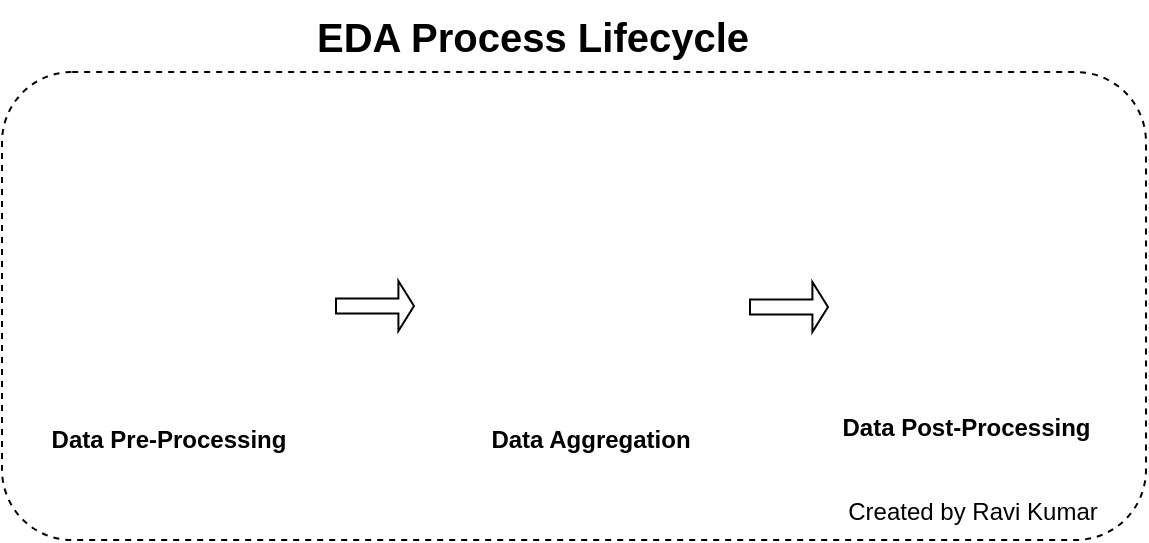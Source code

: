 <mxfile version="20.6.2" type="github">
  <diagram id="lnLX-CoW2G7tyx5--i7n" name="Page-1">
    <mxGraphModel dx="782" dy="468" grid="0" gridSize="10" guides="1" tooltips="1" connect="1" arrows="1" fold="1" page="1" pageScale="1" pageWidth="850" pageHeight="1100" math="0" shadow="0">
      <root>
        <mxCell id="0" />
        <mxCell id="1" parent="0" />
        <mxCell id="tWPZuhtFZ7ciS9JYqS5--1" value="" style="rounded=1;whiteSpace=wrap;html=1;dashed=1;" vertex="1" parent="1">
          <mxGeometry x="135" y="119" width="572" height="234" as="geometry" />
        </mxCell>
        <mxCell id="tWPZuhtFZ7ciS9JYqS5--2" value="Data Pre-Processing" style="shape=image;verticalLabelPosition=bottom;labelBackgroundColor=default;verticalAlign=top;aspect=fixed;imageAspect=0;image=https://cdn-icons-png.flaticon.com/512/3079/3079165.png;fontStyle=1" vertex="1" parent="1">
          <mxGeometry x="141" y="134" width="155" height="155" as="geometry" />
        </mxCell>
        <mxCell id="tWPZuhtFZ7ciS9JYqS5--3" value="Data Aggregation" style="shape=image;verticalLabelPosition=bottom;labelBackgroundColor=default;verticalAlign=top;aspect=fixed;imageAspect=0;image=https://cdn-icons-png.flaticon.com/512/6119/6119386.png;fontStyle=1" vertex="1" parent="1">
          <mxGeometry x="358" y="146" width="143" height="143" as="geometry" />
        </mxCell>
        <mxCell id="tWPZuhtFZ7ciS9JYqS5--4" value="Data Post-Processing" style="shape=image;verticalLabelPosition=bottom;labelBackgroundColor=default;verticalAlign=top;aspect=fixed;imageAspect=0;image=https://cdn-icons-png.flaticon.com/512/2169/2169077.png;fontStyle=1" vertex="1" parent="1">
          <mxGeometry x="552" y="152.25" width="130.5" height="130.5" as="geometry" />
        </mxCell>
        <mxCell id="tWPZuhtFZ7ciS9JYqS5--7" value="" style="shape=singleArrow;whiteSpace=wrap;html=1;" vertex="1" parent="1">
          <mxGeometry x="509" y="224" width="39" height="25" as="geometry" />
        </mxCell>
        <mxCell id="tWPZuhtFZ7ciS9JYqS5--8" value="" style="shape=singleArrow;whiteSpace=wrap;html=1;" vertex="1" parent="1">
          <mxGeometry x="302" y="223.5" width="39" height="25" as="geometry" />
        </mxCell>
        <mxCell id="tWPZuhtFZ7ciS9JYqS5--10" value="&lt;font style=&quot;font-size: 20px;&quot;&gt;&lt;b&gt;EDA Process Lifecycle&lt;/b&gt;&lt;/font&gt;" style="text;html=1;align=center;verticalAlign=middle;resizable=0;points=[];autosize=1;strokeColor=none;fillColor=none;" vertex="1" parent="1">
          <mxGeometry x="283" y="83" width="234" height="36" as="geometry" />
        </mxCell>
        <mxCell id="tWPZuhtFZ7ciS9JYqS5--11" value="&lt;font style=&quot;font-size: 12px;&quot;&gt;Created by Ravi Kumar&lt;/font&gt;" style="text;html=1;align=center;verticalAlign=middle;resizable=0;points=[];autosize=1;strokeColor=none;fillColor=none;fontSize=20;" vertex="1" parent="1">
          <mxGeometry x="548" y="317" width="143" height="36" as="geometry" />
        </mxCell>
      </root>
    </mxGraphModel>
  </diagram>
</mxfile>
